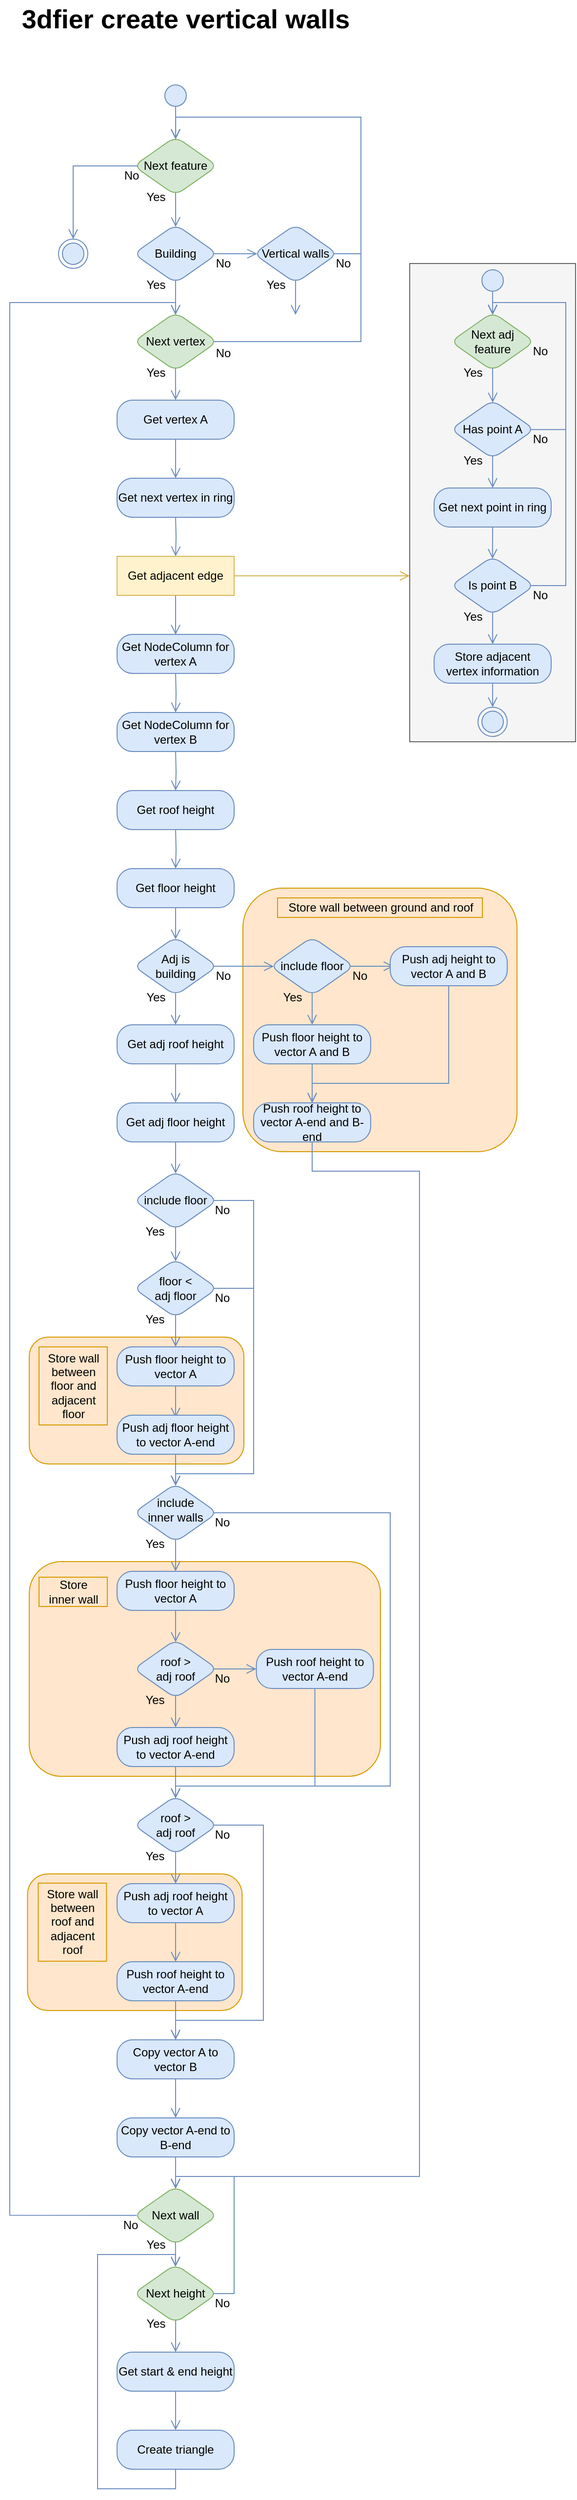 <mxfile version="12.6.5" type="device"><diagram id="hNyaCAgBg2JTcx5JqqN7" name="Page-1"><mxGraphModel dx="5510" dy="3215" grid="1" gridSize="10" guides="1" tooltips="1" connect="1" arrows="1" fold="1" page="1" pageScale="1" pageWidth="850" pageHeight="1100" math="0" shadow="0"><root><mxCell id="0"/><mxCell id="1" parent="0"/><mxCell id="Y9O3ia8XjVTKaEai5D3D-229" value="" style="rounded=1;whiteSpace=wrap;html=1;fillColor=#ffe6cc;strokeColor=#d79b00;" vertex="1" parent="1"><mxGeometry x="268.2" y="1930" width="220" height="140" as="geometry"/></mxCell><mxCell id="Y9O3ia8XjVTKaEai5D3D-230" value="Store wall&lt;br&gt;between&lt;br&gt;roof and&lt;br&gt;adjacent&lt;br&gt;roof" style="text;html=1;resizable=0;autosize=1;align=center;verticalAlign=middle;points=[];fillColor=#ffe6cc;strokeColor=#d79b00;rounded=0;" vertex="1" parent="1"><mxGeometry x="279.2" y="1939.45" width="70" height="80" as="geometry"/></mxCell><mxCell id="Y9O3ia8XjVTKaEai5D3D-213" value="" style="rounded=1;whiteSpace=wrap;html=1;fillColor=#ffe6cc;strokeColor=#d79b00;" vertex="1" parent="1"><mxGeometry x="270" y="1610" width="360" height="220" as="geometry"/></mxCell><mxCell id="Y9O3ia8XjVTKaEai5D3D-214" value="Store&lt;br&gt;inner wall" style="text;html=1;resizable=0;autosize=1;align=center;verticalAlign=middle;points=[];fillColor=#ffe6cc;strokeColor=#d79b00;rounded=0;" vertex="1" parent="1"><mxGeometry x="280" y="1626" width="70" height="30" as="geometry"/></mxCell><mxCell id="Y9O3ia8XjVTKaEai5D3D-193" value="" style="rounded=1;whiteSpace=wrap;html=1;fillColor=#ffe6cc;strokeColor=#d79b00;" vertex="1" parent="1"><mxGeometry x="270" y="1380" width="220" height="130" as="geometry"/></mxCell><mxCell id="Y9O3ia8XjVTKaEai5D3D-191" value="" style="rounded=1;whiteSpace=wrap;html=1;fillColor=#ffe6cc;strokeColor=#d79b00;" vertex="1" parent="1"><mxGeometry x="489" y="920" width="281" height="270" as="geometry"/></mxCell><mxCell id="Q0EINtFP1pnhUkg6bsuZ-8" value="3dfier create vertical walls" style="text;strokeColor=none;fillColor=none;html=1;fontSize=27;fontStyle=1;verticalAlign=middle;align=center;rounded=0;shadow=0;" parent="1" vertex="1"><mxGeometry x="255" y="10" width="350" height="40" as="geometry"/></mxCell><mxCell id="Y9O3ia8XjVTKaEai5D3D-1" value="" style="ellipse;html=1;shape=startState;fillColor=#dae8fc;strokeColor=#6c8ebf;shadow=0;" vertex="1" parent="1"><mxGeometry x="405" y="93" width="30" height="30" as="geometry"/></mxCell><mxCell id="Y9O3ia8XjVTKaEai5D3D-2" value="" style="edgeStyle=orthogonalEdgeStyle;html=1;verticalAlign=bottom;endArrow=open;endSize=8;strokeColor=#6c8ebf;fillColor=#dae8fc;shadow=0;entryX=0.5;entryY=0.044;entryDx=0;entryDy=0;exitX=0.501;exitY=0.867;exitDx=0;exitDy=0;rounded=0;exitPerimeter=0;entryPerimeter=0;" edge="1" parent="1" source="Y9O3ia8XjVTKaEai5D3D-1" target="Y9O3ia8XjVTKaEai5D3D-4"><mxGeometry relative="1" as="geometry"><mxPoint x="280" y="77" as="targetPoint"/><mxPoint x="280" y="57" as="sourcePoint"/></mxGeometry></mxCell><mxCell id="Y9O3ia8XjVTKaEai5D3D-3" value="" style="ellipse;html=1;shape=endState;fillColor=#dae8fc;strokeColor=#6c8ebf;rounded=1;shadow=0;" vertex="1" parent="1"><mxGeometry x="300" y="255" width="30" height="30" as="geometry"/></mxCell><mxCell id="Y9O3ia8XjVTKaEai5D3D-4" value="Next feature" style="rhombus;whiteSpace=wrap;html=1;fillColor=#d5e8d4;strokeColor=#82b366;rounded=1;shadow=0;strokeWidth=1;perimeterSpacing=0;" vertex="1" parent="1"><mxGeometry x="377" y="150" width="86" height="60" as="geometry"/></mxCell><mxCell id="Y9O3ia8XjVTKaEai5D3D-5" value="No" style="text;html=1;strokeColor=none;fillColor=none;align=center;verticalAlign=middle;whiteSpace=wrap;rounded=0;" vertex="1" parent="1"><mxGeometry x="355.0" y="180.0" width="40" height="20" as="geometry"/></mxCell><mxCell id="Y9O3ia8XjVTKaEai5D3D-6" value="Yes" style="text;html=1;strokeColor=none;fillColor=none;align=center;verticalAlign=middle;whiteSpace=wrap;rounded=0;" vertex="1" parent="1"><mxGeometry x="379.81" y="202.0" width="40" height="20" as="geometry"/></mxCell><mxCell id="Y9O3ia8XjVTKaEai5D3D-7" value="" style="edgeStyle=orthogonalEdgeStyle;rounded=0;orthogonalLoop=1;jettySize=auto;html=1;shadow=0;fontColor=#ffffff;exitX=0.5;exitY=0.959;exitDx=0;exitDy=0;fillColor=#dae8fc;strokeColor=#6c8ebf;endArrow=open;endFill=0;endSize=8;exitPerimeter=0;entryX=0.501;entryY=0.042;entryDx=0;entryDy=0;entryPerimeter=0;" edge="1" parent="1" source="Y9O3ia8XjVTKaEai5D3D-4" target="Y9O3ia8XjVTKaEai5D3D-9"><mxGeometry relative="1" as="geometry"><mxPoint x="280" y="163" as="targetPoint"/><mxPoint x="290" y="134.31" as="sourcePoint"/></mxGeometry></mxCell><mxCell id="Y9O3ia8XjVTKaEai5D3D-8" value="" style="edgeStyle=orthogonalEdgeStyle;rounded=0;orthogonalLoop=1;jettySize=auto;html=1;shadow=0;fontColor=#ffffff;exitX=0.051;exitY=0.5;exitDx=0;exitDy=0;fillColor=#dae8fc;strokeColor=#6c8ebf;endArrow=open;endFill=0;endSize=8;exitPerimeter=0;entryX=0.5;entryY=0;entryDx=0;entryDy=0;" edge="1" parent="1" source="Y9O3ia8XjVTKaEai5D3D-4" target="Y9O3ia8XjVTKaEai5D3D-3"><mxGeometry relative="1" as="geometry"><mxPoint x="280" y="567" as="targetPoint"/><mxPoint x="-20" y="148.54" as="sourcePoint"/><Array as="points"><mxPoint x="315" y="180"/></Array></mxGeometry></mxCell><mxCell id="Y9O3ia8XjVTKaEai5D3D-9" value="Building" style="rhombus;whiteSpace=wrap;html=1;fillColor=#dae8fc;strokeColor=#6c8ebf;rounded=1;shadow=0;strokeWidth=1;perimeterSpacing=0;" vertex="1" parent="1"><mxGeometry x="377" y="240" width="86" height="60" as="geometry"/></mxCell><mxCell id="Y9O3ia8XjVTKaEai5D3D-10" value="No" style="text;html=1;strokeColor=none;fillColor=none;align=center;verticalAlign=middle;whiteSpace=wrap;rounded=0;" vertex="1" parent="1"><mxGeometry x="449.0" y="270.0" width="40" height="20" as="geometry"/></mxCell><mxCell id="Y9O3ia8XjVTKaEai5D3D-11" value="Yes" style="text;html=1;strokeColor=none;fillColor=none;align=center;verticalAlign=middle;whiteSpace=wrap;rounded=0;" vertex="1" parent="1"><mxGeometry x="379.81" y="292.0" width="40" height="20" as="geometry"/></mxCell><mxCell id="Y9O3ia8XjVTKaEai5D3D-12" value="" style="edgeStyle=orthogonalEdgeStyle;rounded=0;orthogonalLoop=1;jettySize=auto;html=1;shadow=0;fontColor=#ffffff;exitX=0.95;exitY=0.5;exitDx=0;exitDy=0;fillColor=#dae8fc;strokeColor=#6c8ebf;endArrow=open;endFill=0;endSize=8;exitPerimeter=0;entryX=0.042;entryY=0.5;entryDx=0;entryDy=0;entryPerimeter=0;" edge="1" parent="1" source="Y9O3ia8XjVTKaEai5D3D-9" target="Y9O3ia8XjVTKaEai5D3D-18"><mxGeometry relative="1" as="geometry"><mxPoint x="510" y="270" as="targetPoint"/><mxPoint x="-20" y="238.54" as="sourcePoint"/><Array as="points"/></mxGeometry></mxCell><mxCell id="Y9O3ia8XjVTKaEai5D3D-13" value="" style="edgeStyle=orthogonalEdgeStyle;rounded=0;orthogonalLoop=1;jettySize=auto;html=1;shadow=0;fontColor=#ffffff;exitX=0.5;exitY=0.96;exitDx=0;exitDy=0;fillColor=#dae8fc;strokeColor=#6c8ebf;endArrow=open;endFill=0;endSize=8;exitPerimeter=0;entryX=0.499;entryY=0.043;entryDx=0;entryDy=0;entryPerimeter=0;" edge="1" parent="1" source="Y9O3ia8XjVTKaEai5D3D-9"><mxGeometry relative="1" as="geometry"><mxPoint x="419.914" y="332.58" as="targetPoint"/><mxPoint x="290" y="287" as="sourcePoint"/><Array as="points"><mxPoint x="420" y="310"/><mxPoint x="420" y="310"/></Array></mxGeometry></mxCell><mxCell id="Y9O3ia8XjVTKaEai5D3D-14" value="No" style="text;html=1;strokeColor=none;fillColor=none;align=center;verticalAlign=middle;whiteSpace=wrap;rounded=0;" vertex="1" parent="1"><mxGeometry x="572.0" y="270.0" width="40" height="20" as="geometry"/></mxCell><mxCell id="Y9O3ia8XjVTKaEai5D3D-15" value="Yes" style="text;html=1;strokeColor=none;fillColor=none;align=center;verticalAlign=middle;whiteSpace=wrap;rounded=0;" vertex="1" parent="1"><mxGeometry x="502.81" y="292.0" width="40" height="20" as="geometry"/></mxCell><mxCell id="Y9O3ia8XjVTKaEai5D3D-16" value="" style="edgeStyle=orthogonalEdgeStyle;rounded=0;orthogonalLoop=1;jettySize=auto;html=1;shadow=0;fontColor=#ffffff;exitX=0.95;exitY=0.5;exitDx=0;exitDy=0;fillColor=#dae8fc;strokeColor=#6c8ebf;endArrow=open;endFill=0;endSize=8;exitPerimeter=0;entryX=0.501;entryY=0.043;entryDx=0;entryDy=0;entryPerimeter=0;" edge="1" source="Y9O3ia8XjVTKaEai5D3D-18" parent="1" target="Y9O3ia8XjVTKaEai5D3D-4"><mxGeometry relative="1" as="geometry"><mxPoint x="480" y="140" as="targetPoint"/><mxPoint x="113" y="238.54" as="sourcePoint"/><Array as="points"><mxPoint x="610" y="270"/><mxPoint x="610" y="130"/><mxPoint x="420" y="130"/></Array></mxGeometry></mxCell><mxCell id="Y9O3ia8XjVTKaEai5D3D-17" value="" style="edgeStyle=orthogonalEdgeStyle;rounded=0;orthogonalLoop=1;jettySize=auto;html=1;shadow=0;fontColor=#ffffff;exitX=0.5;exitY=0.96;exitDx=0;exitDy=0;fillColor=#dae8fc;strokeColor=#6c8ebf;endArrow=open;endFill=0;endSize=8;exitPerimeter=0;entryX=0.499;entryY=0.043;entryDx=0;entryDy=0;entryPerimeter=0;" edge="1" source="Y9O3ia8XjVTKaEai5D3D-18" parent="1"><mxGeometry relative="1" as="geometry"><mxPoint x="542.914" y="332.58" as="targetPoint"/><mxPoint x="413" y="287" as="sourcePoint"/><Array as="points"><mxPoint x="543" y="310"/><mxPoint x="543" y="310"/></Array></mxGeometry></mxCell><mxCell id="Y9O3ia8XjVTKaEai5D3D-18" value="Vertical walls" style="rhombus;whiteSpace=wrap;html=1;fillColor=#dae8fc;strokeColor=#6c8ebf;rounded=1;shadow=0;strokeWidth=1;perimeterSpacing=0;" vertex="1" parent="1"><mxGeometry x="500" y="240" width="86" height="60" as="geometry"/></mxCell><mxCell id="Y9O3ia8XjVTKaEai5D3D-19" value="Get vertex A" style="rounded=1;whiteSpace=wrap;html=1;arcSize=40;fillColor=#dae8fc;strokeColor=#6c8ebf;shadow=0;" vertex="1" parent="1"><mxGeometry x="360" y="420" width="120" height="40" as="geometry"/></mxCell><mxCell id="Y9O3ia8XjVTKaEai5D3D-20" value="Next vertex" style="rhombus;whiteSpace=wrap;html=1;fillColor=#d5e8d4;strokeColor=#82b366;rounded=1;shadow=0;strokeWidth=1;perimeterSpacing=0;" vertex="1" parent="1"><mxGeometry x="377" y="330" width="86" height="60" as="geometry"/></mxCell><mxCell id="Y9O3ia8XjVTKaEai5D3D-21" value="No" style="text;html=1;strokeColor=none;fillColor=none;align=center;verticalAlign=middle;whiteSpace=wrap;rounded=0;" vertex="1" parent="1"><mxGeometry x="449.0" y="362.0" width="40" height="20" as="geometry"/></mxCell><mxCell id="Y9O3ia8XjVTKaEai5D3D-22" value="Yes" style="text;html=1;strokeColor=none;fillColor=none;align=center;verticalAlign=middle;whiteSpace=wrap;rounded=0;" vertex="1" parent="1"><mxGeometry x="379.81" y="382.0" width="40" height="20" as="geometry"/></mxCell><mxCell id="Y9O3ia8XjVTKaEai5D3D-23" value="" style="edgeStyle=orthogonalEdgeStyle;rounded=0;orthogonalLoop=1;jettySize=auto;html=1;shadow=0;fontColor=#ffffff;exitX=0.499;exitY=0.957;exitDx=0;exitDy=0;fillColor=#dae8fc;strokeColor=#6c8ebf;endArrow=open;endFill=0;endSize=8;exitPerimeter=0;entryX=0.5;entryY=0;entryDx=0;entryDy=0;" edge="1" parent="1" source="Y9O3ia8XjVTKaEai5D3D-20" target="Y9O3ia8XjVTKaEai5D3D-19"><mxGeometry relative="1" as="geometry"><mxPoint x="280" y="337" as="targetPoint"/><mxPoint x="279.41" y="307.0" as="sourcePoint"/></mxGeometry></mxCell><mxCell id="Y9O3ia8XjVTKaEai5D3D-24" value="" style="edgeStyle=orthogonalEdgeStyle;rounded=0;orthogonalLoop=1;jettySize=auto;html=1;shadow=0;fontColor=#ffffff;exitX=0.953;exitY=0.5;exitDx=0;exitDy=0;fillColor=#dae8fc;strokeColor=#6c8ebf;endArrow=open;endFill=0;endSize=8;exitPerimeter=0;entryX=0.5;entryY=0.043;entryDx=0;entryDy=0;entryPerimeter=0;" edge="1" parent="1" source="Y9O3ia8XjVTKaEai5D3D-20" target="Y9O3ia8XjVTKaEai5D3D-4"><mxGeometry relative="1" as="geometry"><mxPoint x="470" y="160" as="targetPoint"/><mxPoint x="457.9" y="359.86" as="sourcePoint"/><Array as="points"><mxPoint x="610" y="360"/><mxPoint x="610" y="130"/><mxPoint x="420" y="130"/></Array></mxGeometry></mxCell><mxCell id="Y9O3ia8XjVTKaEai5D3D-33" value="" style="edgeStyle=orthogonalEdgeStyle;rounded=0;orthogonalLoop=1;jettySize=auto;html=1;shadow=0;fontColor=#ffffff;fillColor=#dae8fc;strokeColor=#6c8ebf;endArrow=open;endFill=0;endSize=8;" edge="1" parent="1"><mxGeometry relative="1" as="geometry"><mxPoint x="420" y="580" as="targetPoint"/><mxPoint x="420" y="540" as="sourcePoint"/></mxGeometry></mxCell><mxCell id="Y9O3ia8XjVTKaEai5D3D-34" value="Get next vertex in ring" style="rounded=1;whiteSpace=wrap;html=1;arcSize=40;fillColor=#dae8fc;strokeColor=#6c8ebf;shadow=0;" vertex="1" parent="1"><mxGeometry x="360" y="500" width="120" height="40" as="geometry"/></mxCell><mxCell id="Y9O3ia8XjVTKaEai5D3D-35" value="" style="edgeStyle=orthogonalEdgeStyle;rounded=0;orthogonalLoop=1;jettySize=auto;html=1;shadow=0;fontColor=#ffffff;fillColor=#dae8fc;strokeColor=#6c8ebf;endArrow=open;endFill=0;endSize=8;entryX=0.5;entryY=0;entryDx=0;entryDy=0;exitX=0.5;exitY=1;exitDx=0;exitDy=0;" edge="1" parent="1" source="Y9O3ia8XjVTKaEai5D3D-19" target="Y9O3ia8XjVTKaEai5D3D-34"><mxGeometry relative="1" as="geometry"><mxPoint x="419.884" y="493.57" as="targetPoint"/><mxPoint x="419.97" y="460.93" as="sourcePoint"/></mxGeometry></mxCell><mxCell id="Y9O3ia8XjVTKaEai5D3D-117" value="Get adjacent edge" style="rounded=0;whiteSpace=wrap;html=1;arcSize=40;fillColor=#fff2cc;strokeColor=#d6b656;shadow=0;" vertex="1" parent="1"><mxGeometry x="360" y="580" width="120" height="40" as="geometry"/></mxCell><mxCell id="Y9O3ia8XjVTKaEai5D3D-118" value="" style="edgeStyle=orthogonalEdgeStyle;rounded=0;orthogonalLoop=1;jettySize=auto;html=1;shadow=0;fontColor=#ffffff;exitX=0.5;exitY=1;exitDx=0;exitDy=0;fillColor=#dae8fc;strokeColor=#6c8ebf;endArrow=open;endFill=0;endSize=8;" edge="1" parent="1" source="Y9O3ia8XjVTKaEai5D3D-117"><mxGeometry relative="1" as="geometry"><mxPoint x="420" y="660.388" as="targetPoint"/><mxPoint y="733.01" as="sourcePoint"/><Array as="points"/></mxGeometry></mxCell><mxCell id="Y9O3ia8XjVTKaEai5D3D-119" value="" style="edgeStyle=orthogonalEdgeStyle;rounded=0;orthogonalLoop=1;jettySize=auto;html=1;shadow=0;fontColor=#ffffff;exitX=1;exitY=0.5;exitDx=0;exitDy=0;fillColor=#fff2cc;strokeColor=#d6b656;endArrow=open;endFill=0;endSize=8;" edge="1" parent="1" source="Y9O3ia8XjVTKaEai5D3D-117"><mxGeometry relative="1" as="geometry"><mxPoint x="660" y="600" as="targetPoint"/><mxPoint x="430" y="630" as="sourcePoint"/><Array as="points"><mxPoint x="580" y="600"/><mxPoint x="580" y="600"/></Array></mxGeometry></mxCell><mxCell id="Y9O3ia8XjVTKaEai5D3D-120" value="" style="rounded=0;whiteSpace=wrap;html=1;fillColor=#f5f5f5;strokeColor=#666666;fontColor=#333333;" vertex="1" parent="1"><mxGeometry x="660" y="280" width="170" height="490" as="geometry"/></mxCell><mxCell id="Y9O3ia8XjVTKaEai5D3D-121" value="" style="ellipse;html=1;shape=startState;fillColor=#dae8fc;strokeColor=#6c8ebf;shadow=0;" vertex="1" parent="1"><mxGeometry x="730" y="282.36" width="30" height="30" as="geometry"/></mxCell><mxCell id="Y9O3ia8XjVTKaEai5D3D-122" value="" style="edgeStyle=orthogonalEdgeStyle;html=1;verticalAlign=bottom;endArrow=open;endSize=8;strokeColor=#6c8ebf;fillColor=#dae8fc;shadow=0;exitX=0.499;exitY=0.881;exitDx=0;exitDy=0;rounded=0;exitPerimeter=0;entryX=0.5;entryY=0.041;entryDx=0;entryDy=0;entryPerimeter=0;" edge="1" parent="1" source="Y9O3ia8XjVTKaEai5D3D-121" target="Y9O3ia8XjVTKaEai5D3D-125"><mxGeometry relative="1" as="geometry"><mxPoint x="745" y="330" as="targetPoint"/><mxPoint x="745" y="329.36" as="sourcePoint"/></mxGeometry></mxCell><mxCell id="Y9O3ia8XjVTKaEai5D3D-123" value="" style="edgeStyle=orthogonalEdgeStyle;rounded=0;orthogonalLoop=1;jettySize=auto;html=1;shadow=0;fontColor=#ffffff;fillColor=#dae8fc;strokeColor=#6c8ebf;endArrow=open;endFill=0;endSize=8;" edge="1" parent="1"><mxGeometry relative="1" as="geometry"><mxPoint x="745" y="734.57" as="targetPoint"/><mxPoint x="745" y="710" as="sourcePoint"/></mxGeometry></mxCell><mxCell id="Y9O3ia8XjVTKaEai5D3D-124" value="" style="ellipse;html=1;shape=endState;fillColor=#dae8fc;strokeColor=#6c8ebf;rounded=1;shadow=0;" vertex="1" parent="1"><mxGeometry x="730" y="734.57" width="30" height="30" as="geometry"/></mxCell><mxCell id="Y9O3ia8XjVTKaEai5D3D-125" value="Next adj feature" style="rhombus;whiteSpace=wrap;html=1;fillColor=#d5e8d4;strokeColor=#82b366;rounded=1;shadow=0;strokeWidth=1;perimeterSpacing=0;" vertex="1" parent="1"><mxGeometry x="702" y="330" width="86" height="60" as="geometry"/></mxCell><mxCell id="Y9O3ia8XjVTKaEai5D3D-126" value="Yes" style="text;html=1;strokeColor=none;fillColor=none;align=center;verticalAlign=middle;whiteSpace=wrap;rounded=0;" vertex="1" parent="1"><mxGeometry x="704.81" y="382.0" width="40" height="20" as="geometry"/></mxCell><mxCell id="Y9O3ia8XjVTKaEai5D3D-127" value="" style="edgeStyle=orthogonalEdgeStyle;rounded=0;orthogonalLoop=1;jettySize=auto;html=1;shadow=0;fontColor=#ffffff;exitX=0.5;exitY=0.959;exitDx=0;exitDy=0;fillColor=#dae8fc;strokeColor=#6c8ebf;endArrow=open;endFill=0;endSize=8;exitPerimeter=0;entryX=0.501;entryY=0.042;entryDx=0;entryDy=0;entryPerimeter=0;" edge="1" parent="1" target="Y9O3ia8XjVTKaEai5D3D-128"><mxGeometry relative="1" as="geometry"><mxPoint x="745" y="425.94" as="targetPoint"/><mxPoint x="745" y="387.48" as="sourcePoint"/></mxGeometry></mxCell><mxCell id="Y9O3ia8XjVTKaEai5D3D-128" value="Has point A" style="rhombus;whiteSpace=wrap;html=1;fillColor=#dae8fc;strokeColor=#6c8ebf;rounded=1;shadow=0;strokeWidth=1;perimeterSpacing=0;" vertex="1" parent="1"><mxGeometry x="702" y="419.94" width="86" height="60" as="geometry"/></mxCell><mxCell id="Y9O3ia8XjVTKaEai5D3D-129" value="No" style="text;html=1;strokeColor=none;fillColor=none;align=center;verticalAlign=middle;whiteSpace=wrap;rounded=0;" vertex="1" parent="1"><mxGeometry x="774.0" y="449.94" width="40" height="20" as="geometry"/></mxCell><mxCell id="Y9O3ia8XjVTKaEai5D3D-130" value="Yes" style="text;html=1;strokeColor=none;fillColor=none;align=center;verticalAlign=middle;whiteSpace=wrap;rounded=0;" vertex="1" parent="1"><mxGeometry x="704.81" y="471.94" width="40" height="20" as="geometry"/></mxCell><mxCell id="Y9O3ia8XjVTKaEai5D3D-131" value="" style="edgeStyle=orthogonalEdgeStyle;rounded=0;orthogonalLoop=1;jettySize=auto;html=1;shadow=0;fontColor=#ffffff;exitX=0.5;exitY=0.96;exitDx=0;exitDy=0;fillColor=#dae8fc;strokeColor=#6c8ebf;endArrow=open;endFill=0;endSize=8;exitPerimeter=0;entryX=0.5;entryY=0;entryDx=0;entryDy=0;" edge="1" parent="1" source="Y9O3ia8XjVTKaEai5D3D-128" target="Y9O3ia8XjVTKaEai5D3D-140"><mxGeometry relative="1" as="geometry"><mxPoint x="744.914" y="512.52" as="targetPoint"/><mxPoint x="755" y="549.94" as="sourcePoint"/><Array as="points"/></mxGeometry></mxCell><mxCell id="Y9O3ia8XjVTKaEai5D3D-132" value="Is point B" style="rhombus;whiteSpace=wrap;html=1;fillColor=#dae8fc;strokeColor=#6c8ebf;rounded=1;shadow=0;strokeWidth=1;perimeterSpacing=0;" vertex="1" parent="1"><mxGeometry x="702" y="580" width="86" height="60" as="geometry"/></mxCell><mxCell id="Y9O3ia8XjVTKaEai5D3D-133" value="No" style="text;html=1;strokeColor=none;fillColor=none;align=center;verticalAlign=middle;whiteSpace=wrap;rounded=0;" vertex="1" parent="1"><mxGeometry x="774.0" y="610.0" width="40" height="20" as="geometry"/></mxCell><mxCell id="Y9O3ia8XjVTKaEai5D3D-134" value="Yes" style="text;html=1;strokeColor=none;fillColor=none;align=center;verticalAlign=middle;whiteSpace=wrap;rounded=0;" vertex="1" parent="1"><mxGeometry x="704.81" y="632.0" width="40" height="20" as="geometry"/></mxCell><mxCell id="Y9O3ia8XjVTKaEai5D3D-135" value="" style="edgeStyle=orthogonalEdgeStyle;rounded=0;orthogonalLoop=1;jettySize=auto;html=1;shadow=0;fontColor=#ffffff;exitX=0.5;exitY=0.96;exitDx=0;exitDy=0;fillColor=#dae8fc;strokeColor=#6c8ebf;endArrow=open;endFill=0;endSize=8;exitPerimeter=0;entryX=0.5;entryY=0;entryDx=0;entryDy=0;" edge="1" parent="1" source="Y9O3ia8XjVTKaEai5D3D-132" target="Y9O3ia8XjVTKaEai5D3D-136"><mxGeometry relative="1" as="geometry"><mxPoint x="744.914" y="672.58" as="targetPoint"/><mxPoint x="755" y="710" as="sourcePoint"/><Array as="points"/></mxGeometry></mxCell><mxCell id="Y9O3ia8XjVTKaEai5D3D-136" value="Store adjacent&lt;br&gt;vertex information" style="rounded=1;whiteSpace=wrap;html=1;arcSize=40;fillColor=#dae8fc;strokeColor=#6c8ebf;shadow=0;" vertex="1" parent="1"><mxGeometry x="685" y="670" width="120" height="40" as="geometry"/></mxCell><mxCell id="Y9O3ia8XjVTKaEai5D3D-137" value="No" style="text;html=1;strokeColor=none;fillColor=none;align=center;verticalAlign=middle;whiteSpace=wrap;rounded=0;" vertex="1" parent="1"><mxGeometry x="774.0" y="360.0" width="40" height="20" as="geometry"/></mxCell><mxCell id="Y9O3ia8XjVTKaEai5D3D-138" value="" style="edgeStyle=orthogonalEdgeStyle;rounded=0;orthogonalLoop=1;jettySize=auto;html=1;shadow=0;fontColor=#ffffff;exitX=0.955;exitY=0.503;exitDx=0;exitDy=0;fillColor=#dae8fc;strokeColor=#6c8ebf;endArrow=open;endFill=0;endSize=8;exitPerimeter=0;entryX=0.5;entryY=0.041;entryDx=0;entryDy=0;entryPerimeter=0;" edge="1" parent="1" source="Y9O3ia8XjVTKaEai5D3D-128" target="Y9O3ia8XjVTKaEai5D3D-125"><mxGeometry relative="1" as="geometry"><mxPoint x="745" y="330" as="targetPoint"/><mxPoint x="755" y="487.54" as="sourcePoint"/><Array as="points"><mxPoint x="820" y="450"/><mxPoint x="820" y="320"/><mxPoint x="745" y="320"/></Array></mxGeometry></mxCell><mxCell id="Y9O3ia8XjVTKaEai5D3D-139" value="" style="edgeStyle=orthogonalEdgeStyle;rounded=0;orthogonalLoop=1;jettySize=auto;html=1;shadow=0;fontColor=#ffffff;fillColor=#dae8fc;strokeColor=#6c8ebf;endArrow=open;endFill=0;endSize=8;entryX=0.499;entryY=0.044;entryDx=0;entryDy=0;entryPerimeter=0;" edge="1" parent="1" target="Y9O3ia8XjVTKaEai5D3D-132"><mxGeometry relative="1" as="geometry"><mxPoint x="745" y="575" as="targetPoint"/><mxPoint x="745" y="550" as="sourcePoint"/></mxGeometry></mxCell><mxCell id="Y9O3ia8XjVTKaEai5D3D-140" value="Get next point in ring" style="rounded=1;whiteSpace=wrap;html=1;arcSize=40;fillColor=#dae8fc;strokeColor=#6c8ebf;shadow=0;" vertex="1" parent="1"><mxGeometry x="685" y="510" width="120" height="40" as="geometry"/></mxCell><mxCell id="Y9O3ia8XjVTKaEai5D3D-141" value="" style="edgeStyle=orthogonalEdgeStyle;rounded=0;orthogonalLoop=1;jettySize=auto;html=1;shadow=0;fontColor=#ffffff;exitX=0.958;exitY=0.5;exitDx=0;exitDy=0;fillColor=#dae8fc;strokeColor=#6c8ebf;endArrow=open;endFill=0;endSize=8;exitPerimeter=0;entryX=0.5;entryY=0.042;entryDx=0;entryDy=0;entryPerimeter=0;" edge="1" parent="1" source="Y9O3ia8XjVTKaEai5D3D-132" target="Y9O3ia8XjVTKaEai5D3D-125"><mxGeometry relative="1" as="geometry"><mxPoint x="755" y="342.46" as="targetPoint"/><mxPoint x="794.13" y="460.12" as="sourcePoint"/><Array as="points"><mxPoint x="820" y="610"/><mxPoint x="820" y="320"/><mxPoint x="745" y="320"/></Array></mxGeometry></mxCell><mxCell id="Y9O3ia8XjVTKaEai5D3D-142" value="" style="edgeStyle=orthogonalEdgeStyle;rounded=0;orthogonalLoop=1;jettySize=auto;html=1;shadow=0;fontColor=#ffffff;fillColor=#dae8fc;strokeColor=#6c8ebf;endArrow=open;endFill=0;endSize=8;" edge="1" parent="1"><mxGeometry relative="1" as="geometry"><mxPoint x="420" y="740" as="targetPoint"/><mxPoint x="420" y="700" as="sourcePoint"/></mxGeometry></mxCell><mxCell id="Y9O3ia8XjVTKaEai5D3D-143" value="Get NodeColumn for vertex A" style="rounded=1;whiteSpace=wrap;html=1;arcSize=40;fillColor=#dae8fc;strokeColor=#6c8ebf;shadow=0;" vertex="1" parent="1"><mxGeometry x="360" y="660" width="120" height="40" as="geometry"/></mxCell><mxCell id="Y9O3ia8XjVTKaEai5D3D-144" value="" style="edgeStyle=orthogonalEdgeStyle;rounded=0;orthogonalLoop=1;jettySize=auto;html=1;shadow=0;fontColor=#ffffff;fillColor=#dae8fc;strokeColor=#6c8ebf;endArrow=open;endFill=0;endSize=8;entryX=0.5;entryY=0;entryDx=0;entryDy=0;" edge="1" parent="1" target="Y9O3ia8XjVTKaEai5D3D-152"><mxGeometry relative="1" as="geometry"><mxPoint x="420" y="812.46" as="targetPoint"/><mxPoint x="420" y="780" as="sourcePoint"/></mxGeometry></mxCell><mxCell id="Y9O3ia8XjVTKaEai5D3D-145" value="Get NodeColumn for vertex B" style="rounded=1;whiteSpace=wrap;html=1;arcSize=40;fillColor=#dae8fc;strokeColor=#6c8ebf;shadow=0;" vertex="1" parent="1"><mxGeometry x="360" y="740" width="120" height="40" as="geometry"/></mxCell><mxCell id="Y9O3ia8XjVTKaEai5D3D-151" value="" style="edgeStyle=orthogonalEdgeStyle;rounded=0;orthogonalLoop=1;jettySize=auto;html=1;shadow=0;fontColor=#ffffff;fillColor=#dae8fc;strokeColor=#6c8ebf;endArrow=open;endFill=0;endSize=8;entryX=0.5;entryY=0;entryDx=0;entryDy=0;" edge="1" parent="1" target="Y9O3ia8XjVTKaEai5D3D-154"><mxGeometry relative="1" as="geometry"><mxPoint x="420" y="892.46" as="targetPoint"/><mxPoint x="420" y="860" as="sourcePoint"/></mxGeometry></mxCell><mxCell id="Y9O3ia8XjVTKaEai5D3D-152" value="Get roof height" style="rounded=1;whiteSpace=wrap;html=1;arcSize=40;fillColor=#dae8fc;strokeColor=#6c8ebf;shadow=0;" vertex="1" parent="1"><mxGeometry x="360" y="820" width="120" height="40" as="geometry"/></mxCell><mxCell id="Y9O3ia8XjVTKaEai5D3D-153" value="" style="edgeStyle=orthogonalEdgeStyle;rounded=0;orthogonalLoop=1;jettySize=auto;html=1;shadow=0;fontColor=#ffffff;fillColor=#dae8fc;strokeColor=#6c8ebf;endArrow=open;endFill=0;endSize=8;entryX=0.5;entryY=0.041;entryDx=0;entryDy=0;entryPerimeter=0;" edge="1" parent="1"><mxGeometry relative="1" as="geometry"><mxPoint x="420" y="972.46" as="targetPoint"/><mxPoint x="420" y="940" as="sourcePoint"/></mxGeometry></mxCell><mxCell id="Y9O3ia8XjVTKaEai5D3D-154" value="Get floor height" style="rounded=1;whiteSpace=wrap;html=1;arcSize=40;fillColor=#dae8fc;strokeColor=#6c8ebf;shadow=0;" vertex="1" parent="1"><mxGeometry x="360" y="900" width="120" height="40" as="geometry"/></mxCell><mxCell id="Y9O3ia8XjVTKaEai5D3D-156" value="Adj is&lt;br&gt;building" style="rhombus;whiteSpace=wrap;html=1;fillColor=#dae8fc;strokeColor=#6c8ebf;rounded=1;shadow=0;strokeWidth=1;perimeterSpacing=0;" vertex="1" parent="1"><mxGeometry x="377" y="970" width="86" height="60" as="geometry"/></mxCell><mxCell id="Y9O3ia8XjVTKaEai5D3D-157" value="No" style="text;html=1;strokeColor=none;fillColor=none;align=center;verticalAlign=middle;whiteSpace=wrap;rounded=0;" vertex="1" parent="1"><mxGeometry x="449.0" y="1000.0" width="40" height="20" as="geometry"/></mxCell><mxCell id="Y9O3ia8XjVTKaEai5D3D-158" value="Yes" style="text;html=1;strokeColor=none;fillColor=none;align=center;verticalAlign=middle;whiteSpace=wrap;rounded=0;" vertex="1" parent="1"><mxGeometry x="379.81" y="1022.0" width="40" height="20" as="geometry"/></mxCell><mxCell id="Y9O3ia8XjVTKaEai5D3D-159" value="" style="edgeStyle=orthogonalEdgeStyle;rounded=0;orthogonalLoop=1;jettySize=auto;html=1;shadow=0;fontColor=#ffffff;exitX=0.95;exitY=0.5;exitDx=0;exitDy=0;fillColor=#dae8fc;strokeColor=#6c8ebf;endArrow=open;endFill=0;endSize=8;exitPerimeter=0;entryX=0.043;entryY=0.501;entryDx=0;entryDy=0;entryPerimeter=0;" edge="1" parent="1" source="Y9O3ia8XjVTKaEai5D3D-156" target="Y9O3ia8XjVTKaEai5D3D-161"><mxGeometry relative="1" as="geometry"><mxPoint x="503.612" y="1000" as="targetPoint"/><mxPoint x="-20" y="968.54" as="sourcePoint"/><Array as="points"/></mxGeometry></mxCell><mxCell id="Y9O3ia8XjVTKaEai5D3D-160" value="" style="edgeStyle=orthogonalEdgeStyle;rounded=0;orthogonalLoop=1;jettySize=auto;html=1;shadow=0;fontColor=#ffffff;exitX=0.5;exitY=0.96;exitDx=0;exitDy=0;fillColor=#dae8fc;strokeColor=#6c8ebf;endArrow=open;endFill=0;endSize=8;exitPerimeter=0;entryX=0.5;entryY=0;entryDx=0;entryDy=0;" edge="1" parent="1" source="Y9O3ia8XjVTKaEai5D3D-156" target="Y9O3ia8XjVTKaEai5D3D-173"><mxGeometry relative="1" as="geometry"><mxPoint x="419.914" y="1062.58" as="targetPoint"/><mxPoint x="290" y="1017" as="sourcePoint"/><Array as="points"/></mxGeometry></mxCell><mxCell id="Y9O3ia8XjVTKaEai5D3D-161" value="include floor" style="rhombus;whiteSpace=wrap;html=1;fillColor=#dae8fc;strokeColor=#6c8ebf;rounded=1;shadow=0;strokeWidth=1;perimeterSpacing=0;" vertex="1" parent="1"><mxGeometry x="517" y="970" width="86" height="60" as="geometry"/></mxCell><mxCell id="Y9O3ia8XjVTKaEai5D3D-162" value="No" style="text;html=1;strokeColor=none;fillColor=none;align=center;verticalAlign=middle;whiteSpace=wrap;rounded=0;" vertex="1" parent="1"><mxGeometry x="588.81" y="1000.0" width="40" height="20" as="geometry"/></mxCell><mxCell id="Y9O3ia8XjVTKaEai5D3D-163" value="Yes" style="text;html=1;strokeColor=none;fillColor=none;align=center;verticalAlign=middle;whiteSpace=wrap;rounded=0;" vertex="1" parent="1"><mxGeometry x="519.62" y="1022.0" width="40" height="20" as="geometry"/></mxCell><mxCell id="Y9O3ia8XjVTKaEai5D3D-164" value="" style="edgeStyle=orthogonalEdgeStyle;rounded=0;orthogonalLoop=1;jettySize=auto;html=1;shadow=0;fontColor=#ffffff;exitX=0.95;exitY=0.5;exitDx=0;exitDy=0;fillColor=#dae8fc;strokeColor=#6c8ebf;endArrow=open;endFill=0;endSize=8;exitPerimeter=0;entryX=0.042;entryY=0.5;entryDx=0;entryDy=0;entryPerimeter=0;" edge="1" source="Y9O3ia8XjVTKaEai5D3D-161" parent="1"><mxGeometry relative="1" as="geometry"><mxPoint x="643.422" y="1000" as="targetPoint"/><mxPoint x="119.81" y="968.54" as="sourcePoint"/><Array as="points"/></mxGeometry></mxCell><mxCell id="Y9O3ia8XjVTKaEai5D3D-165" value="" style="edgeStyle=orthogonalEdgeStyle;rounded=0;orthogonalLoop=1;jettySize=auto;html=1;shadow=0;fontColor=#ffffff;exitX=0.5;exitY=0.96;exitDx=0;exitDy=0;fillColor=#dae8fc;strokeColor=#6c8ebf;endArrow=open;endFill=0;endSize=8;exitPerimeter=0;entryX=0.5;entryY=0;entryDx=0;entryDy=0;" edge="1" source="Y9O3ia8XjVTKaEai5D3D-161" parent="1" target="Y9O3ia8XjVTKaEai5D3D-166"><mxGeometry relative="1" as="geometry"><mxPoint x="559.724" y="1062.58" as="targetPoint"/><mxPoint x="429.81" y="1017" as="sourcePoint"/><Array as="points"><mxPoint x="560" y="1040"/><mxPoint x="560" y="1040"/></Array></mxGeometry></mxCell><mxCell id="Y9O3ia8XjVTKaEai5D3D-166" value="Push floor height to vector A and B" style="rounded=1;whiteSpace=wrap;html=1;arcSize=40;fillColor=#dae8fc;strokeColor=#6c8ebf;shadow=0;" vertex="1" parent="1"><mxGeometry x="500" y="1060" width="120" height="40" as="geometry"/></mxCell><mxCell id="Y9O3ia8XjVTKaEai5D3D-168" value="" style="edgeStyle=orthogonalEdgeStyle;rounded=0;orthogonalLoop=1;jettySize=auto;html=1;shadow=0;fontColor=#ffffff;fillColor=#dae8fc;strokeColor=#6c8ebf;endArrow=open;endFill=0;endSize=8;entryX=0.5;entryY=0;entryDx=0;entryDy=0;exitX=0.5;exitY=1;exitDx=0;exitDy=0;" edge="1" parent="1" source="Y9O3ia8XjVTKaEai5D3D-166"><mxGeometry relative="1" as="geometry"><mxPoint x="560" y="1140" as="targetPoint"/><mxPoint x="559.62" y="1099.33" as="sourcePoint"/></mxGeometry></mxCell><mxCell id="Y9O3ia8XjVTKaEai5D3D-169" value="Push adj height to vector A and B" style="rounded=1;whiteSpace=wrap;html=1;arcSize=40;fillColor=#dae8fc;strokeColor=#6c8ebf;shadow=0;" vertex="1" parent="1"><mxGeometry x="640" y="980" width="120" height="40" as="geometry"/></mxCell><mxCell id="Y9O3ia8XjVTKaEai5D3D-170" value="" style="edgeStyle=orthogonalEdgeStyle;rounded=0;orthogonalLoop=1;jettySize=auto;html=1;shadow=0;fontColor=#ffffff;fillColor=#dae8fc;strokeColor=#6c8ebf;endArrow=open;endFill=0;endSize=8;entryX=0.5;entryY=0;entryDx=0;entryDy=0;exitX=0.5;exitY=1;exitDx=0;exitDy=0;" edge="1" source="Y9O3ia8XjVTKaEai5D3D-169" parent="1" target="Y9O3ia8XjVTKaEai5D3D-171"><mxGeometry relative="1" as="geometry"><mxPoint x="704.81" y="1060" as="targetPoint"/><mxPoint x="704.43" y="1019.33" as="sourcePoint"/><Array as="points"><mxPoint x="700" y="1120"/><mxPoint x="560" y="1120"/></Array></mxGeometry></mxCell><mxCell id="Y9O3ia8XjVTKaEai5D3D-171" value="Push roof height to vector A-end and B-end" style="rounded=1;whiteSpace=wrap;html=1;arcSize=40;fillColor=#dae8fc;strokeColor=#6c8ebf;shadow=0;" vertex="1" parent="1"><mxGeometry x="500" y="1140" width="120" height="40" as="geometry"/></mxCell><mxCell id="Y9O3ia8XjVTKaEai5D3D-172" value="" style="edgeStyle=orthogonalEdgeStyle;rounded=0;orthogonalLoop=1;jettySize=auto;html=1;shadow=0;fontColor=#ffffff;fillColor=#dae8fc;strokeColor=#6c8ebf;endArrow=open;endFill=0;endSize=8;exitX=0.5;exitY=1;exitDx=0;exitDy=0;entryX=0.5;entryY=0.041;entryDx=0;entryDy=0;entryPerimeter=0;" edge="1" source="Y9O3ia8XjVTKaEai5D3D-171" parent="1" target="Y9O3ia8XjVTKaEai5D3D-232"><mxGeometry relative="1" as="geometry"><mxPoint x="420" y="2260" as="targetPoint"/><mxPoint x="559.62" y="1179.33" as="sourcePoint"/><Array as="points"><mxPoint x="560" y="1210"/><mxPoint x="670" y="1210"/><mxPoint x="670" y="2240"/><mxPoint x="420" y="2240"/></Array></mxGeometry></mxCell><mxCell id="Y9O3ia8XjVTKaEai5D3D-173" value="Get adj roof height" style="rounded=1;whiteSpace=wrap;html=1;arcSize=40;fillColor=#dae8fc;strokeColor=#6c8ebf;shadow=0;" vertex="1" parent="1"><mxGeometry x="360" y="1060" width="120" height="40" as="geometry"/></mxCell><mxCell id="Y9O3ia8XjVTKaEai5D3D-174" value="" style="edgeStyle=orthogonalEdgeStyle;rounded=0;orthogonalLoop=1;jettySize=auto;html=1;shadow=0;fontColor=#ffffff;fillColor=#dae8fc;strokeColor=#6c8ebf;endArrow=open;endFill=0;endSize=8;entryX=0.5;entryY=0;entryDx=0;entryDy=0;exitX=0.5;exitY=1;exitDx=0;exitDy=0;" edge="1" parent="1" source="Y9O3ia8XjVTKaEai5D3D-173"><mxGeometry relative="1" as="geometry"><mxPoint x="420" y="1140" as="targetPoint"/><mxPoint x="419.62" y="1099.33" as="sourcePoint"/></mxGeometry></mxCell><mxCell id="Y9O3ia8XjVTKaEai5D3D-175" value="Get adj floor height" style="rounded=1;whiteSpace=wrap;html=1;arcSize=40;fillColor=#dae8fc;strokeColor=#6c8ebf;shadow=0;" vertex="1" parent="1"><mxGeometry x="360" y="1140" width="120" height="40" as="geometry"/></mxCell><mxCell id="Y9O3ia8XjVTKaEai5D3D-176" value="" style="edgeStyle=orthogonalEdgeStyle;rounded=0;orthogonalLoop=1;jettySize=auto;html=1;shadow=0;fontColor=#ffffff;fillColor=#dae8fc;strokeColor=#6c8ebf;endArrow=open;endFill=0;endSize=8;exitX=0.5;exitY=1;exitDx=0;exitDy=0;entryX=0.5;entryY=0.042;entryDx=0;entryDy=0;entryPerimeter=0;" edge="1" source="Y9O3ia8XjVTKaEai5D3D-175" parent="1" target="Y9O3ia8XjVTKaEai5D3D-177"><mxGeometry relative="1" as="geometry"><mxPoint x="430" y="1200" as="targetPoint"/><mxPoint x="418.62" y="1179.33" as="sourcePoint"/></mxGeometry></mxCell><mxCell id="Y9O3ia8XjVTKaEai5D3D-177" value="include floor" style="rhombus;whiteSpace=wrap;html=1;fillColor=#dae8fc;strokeColor=#6c8ebf;rounded=1;shadow=0;strokeWidth=1;perimeterSpacing=0;" vertex="1" parent="1"><mxGeometry x="377" y="1210" width="86" height="60" as="geometry"/></mxCell><mxCell id="Y9O3ia8XjVTKaEai5D3D-178" value="No" style="text;html=1;strokeColor=none;fillColor=none;align=center;verticalAlign=middle;whiteSpace=wrap;rounded=0;" vertex="1" parent="1"><mxGeometry x="448.2" y="1240" width="40" height="20" as="geometry"/></mxCell><mxCell id="Y9O3ia8XjVTKaEai5D3D-179" value="Yes" style="text;html=1;strokeColor=none;fillColor=none;align=center;verticalAlign=middle;whiteSpace=wrap;rounded=0;" vertex="1" parent="1"><mxGeometry x="379.01" y="1262" width="40" height="20" as="geometry"/></mxCell><mxCell id="Y9O3ia8XjVTKaEai5D3D-180" value="" style="edgeStyle=orthogonalEdgeStyle;rounded=0;orthogonalLoop=1;jettySize=auto;html=1;shadow=0;fontColor=#ffffff;exitX=0.95;exitY=0.5;exitDx=0;exitDy=0;fillColor=#dae8fc;strokeColor=#6c8ebf;endArrow=open;endFill=0;endSize=8;exitPerimeter=0;entryX=0.501;entryY=0.036;entryDx=0;entryDy=0;entryPerimeter=0;" edge="1" source="Y9O3ia8XjVTKaEai5D3D-177" parent="1" target="Y9O3ia8XjVTKaEai5D3D-196"><mxGeometry relative="1" as="geometry"><mxPoint x="470" y="1520" as="targetPoint"/><mxPoint x="-20.8" y="1208.54" as="sourcePoint"/><Array as="points"><mxPoint x="500" y="1240"/><mxPoint x="500" y="1520"/><mxPoint x="420" y="1520"/></Array></mxGeometry></mxCell><mxCell id="Y9O3ia8XjVTKaEai5D3D-181" value="" style="edgeStyle=orthogonalEdgeStyle;rounded=0;orthogonalLoop=1;jettySize=auto;html=1;shadow=0;fontColor=#ffffff;exitX=0.5;exitY=0.96;exitDx=0;exitDy=0;fillColor=#dae8fc;strokeColor=#6c8ebf;endArrow=open;endFill=0;endSize=8;exitPerimeter=0;entryX=0.5;entryY=0.042;entryDx=0;entryDy=0;entryPerimeter=0;" edge="1" source="Y9O3ia8XjVTKaEai5D3D-177" parent="1" target="Y9O3ia8XjVTKaEai5D3D-182"><mxGeometry relative="1" as="geometry"><mxPoint x="420" y="1300" as="targetPoint"/><mxPoint x="289.2" y="1257" as="sourcePoint"/></mxGeometry></mxCell><mxCell id="Y9O3ia8XjVTKaEai5D3D-182" value="floor &amp;lt; &lt;br&gt;adj floor" style="rhombus;whiteSpace=wrap;html=1;fillColor=#dae8fc;strokeColor=#6c8ebf;rounded=1;shadow=0;strokeWidth=1;perimeterSpacing=0;" vertex="1" parent="1"><mxGeometry x="377" y="1300" width="86" height="60" as="geometry"/></mxCell><mxCell id="Y9O3ia8XjVTKaEai5D3D-183" value="No" style="text;html=1;strokeColor=none;fillColor=none;align=center;verticalAlign=middle;whiteSpace=wrap;rounded=0;" vertex="1" parent="1"><mxGeometry x="448.2" y="1330" width="40" height="20" as="geometry"/></mxCell><mxCell id="Y9O3ia8XjVTKaEai5D3D-184" value="Yes" style="text;html=1;strokeColor=none;fillColor=none;align=center;verticalAlign=middle;whiteSpace=wrap;rounded=0;" vertex="1" parent="1"><mxGeometry x="379.01" y="1352" width="40" height="20" as="geometry"/></mxCell><mxCell id="Y9O3ia8XjVTKaEai5D3D-185" value="" style="edgeStyle=orthogonalEdgeStyle;rounded=0;orthogonalLoop=1;jettySize=auto;html=1;shadow=0;fontColor=#ffffff;exitX=0.95;exitY=0.5;exitDx=0;exitDy=0;fillColor=#dae8fc;strokeColor=#6c8ebf;endArrow=open;endFill=0;endSize=8;exitPerimeter=0;entryX=0.5;entryY=0.036;entryDx=0;entryDy=0;entryPerimeter=0;" edge="1" parent="1" source="Y9O3ia8XjVTKaEai5D3D-182" target="Y9O3ia8XjVTKaEai5D3D-196"><mxGeometry relative="1" as="geometry"><mxPoint x="490" y="1520" as="targetPoint"/><mxPoint x="-20.8" y="1298.54" as="sourcePoint"/><Array as="points"><mxPoint x="500" y="1330"/><mxPoint x="500" y="1520"/><mxPoint x="420" y="1520"/></Array></mxGeometry></mxCell><mxCell id="Y9O3ia8XjVTKaEai5D3D-186" value="" style="edgeStyle=orthogonalEdgeStyle;rounded=0;orthogonalLoop=1;jettySize=auto;html=1;shadow=0;fontColor=#ffffff;exitX=0.5;exitY=0.96;exitDx=0;exitDy=0;fillColor=#dae8fc;strokeColor=#6c8ebf;endArrow=open;endFill=0;endSize=8;exitPerimeter=0;entryX=0.5;entryY=0;entryDx=0;entryDy=0;" edge="1" parent="1" source="Y9O3ia8XjVTKaEai5D3D-182" target="Y9O3ia8XjVTKaEai5D3D-187"><mxGeometry relative="1" as="geometry"><mxPoint x="420" y="1390" as="targetPoint"/><mxPoint x="289.2" y="1347" as="sourcePoint"/></mxGeometry></mxCell><mxCell id="Y9O3ia8XjVTKaEai5D3D-187" value="Push floor height to vector A" style="rounded=1;whiteSpace=wrap;html=1;arcSize=40;fillColor=#dae8fc;strokeColor=#6c8ebf;shadow=0;" vertex="1" parent="1"><mxGeometry x="360" y="1390" width="120" height="40" as="geometry"/></mxCell><mxCell id="Y9O3ia8XjVTKaEai5D3D-188" value="" style="edgeStyle=orthogonalEdgeStyle;rounded=0;orthogonalLoop=1;jettySize=auto;html=1;shadow=0;fontColor=#ffffff;fillColor=#dae8fc;strokeColor=#6c8ebf;endArrow=open;endFill=0;endSize=8;exitX=0.5;exitY=1;exitDx=0;exitDy=0;entryX=0.5;entryY=0.042;entryDx=0;entryDy=0;entryPerimeter=0;" edge="1" source="Y9O3ia8XjVTKaEai5D3D-187" parent="1"><mxGeometry relative="1" as="geometry"><mxPoint x="420" y="1462.52" as="targetPoint"/><mxPoint x="418.62" y="1429.33" as="sourcePoint"/></mxGeometry></mxCell><mxCell id="Y9O3ia8XjVTKaEai5D3D-189" value="Push adj floor height to vector A-end" style="rounded=1;whiteSpace=wrap;html=1;arcSize=40;fillColor=#dae8fc;strokeColor=#6c8ebf;shadow=0;" vertex="1" parent="1"><mxGeometry x="360" y="1460" width="120" height="40" as="geometry"/></mxCell><mxCell id="Y9O3ia8XjVTKaEai5D3D-190" value="" style="edgeStyle=orthogonalEdgeStyle;rounded=0;orthogonalLoop=1;jettySize=auto;html=1;shadow=0;fontColor=#ffffff;fillColor=#dae8fc;strokeColor=#6c8ebf;endArrow=open;endFill=0;endSize=8;exitX=0.5;exitY=1;exitDx=0;exitDy=0;entryX=0.5;entryY=0.038;entryDx=0;entryDy=0;entryPerimeter=0;" edge="1" source="Y9O3ia8XjVTKaEai5D3D-189" parent="1" target="Y9O3ia8XjVTKaEai5D3D-196"><mxGeometry relative="1" as="geometry"><mxPoint x="420" y="1540" as="targetPoint"/><mxPoint x="419.62" y="1499.33" as="sourcePoint"/></mxGeometry></mxCell><mxCell id="Y9O3ia8XjVTKaEai5D3D-192" value="Store wall between ground and roof" style="text;html=1;resizable=0;autosize=1;align=center;verticalAlign=middle;points=[];fillColor=#ffe6cc;strokeColor=#d79b00;rounded=0;" vertex="1" parent="1"><mxGeometry x="524.5" y="930" width="210" height="20" as="geometry"/></mxCell><mxCell id="Y9O3ia8XjVTKaEai5D3D-196" value="include &lt;br&gt;inner walls" style="rhombus;whiteSpace=wrap;html=1;fillColor=#dae8fc;strokeColor=#6c8ebf;rounded=1;shadow=0;strokeWidth=1;perimeterSpacing=0;spacingTop=-6;" vertex="1" parent="1"><mxGeometry x="377" y="1530" width="86" height="60" as="geometry"/></mxCell><mxCell id="Y9O3ia8XjVTKaEai5D3D-197" value="No" style="text;html=1;strokeColor=none;fillColor=none;align=center;verticalAlign=middle;whiteSpace=wrap;rounded=0;" vertex="1" parent="1"><mxGeometry x="448.2" y="1560" width="40" height="20" as="geometry"/></mxCell><mxCell id="Y9O3ia8XjVTKaEai5D3D-198" value="Yes" style="text;html=1;strokeColor=none;fillColor=none;align=center;verticalAlign=middle;whiteSpace=wrap;rounded=0;" vertex="1" parent="1"><mxGeometry x="379.01" y="1582" width="40" height="20" as="geometry"/></mxCell><mxCell id="Y9O3ia8XjVTKaEai5D3D-199" value="" style="edgeStyle=orthogonalEdgeStyle;rounded=0;orthogonalLoop=1;jettySize=auto;html=1;shadow=0;fontColor=#ffffff;exitX=0.95;exitY=0.5;exitDx=0;exitDy=0;fillColor=#dae8fc;strokeColor=#6c8ebf;endArrow=open;endFill=0;endSize=8;exitPerimeter=0;entryX=0.5;entryY=0.043;entryDx=0;entryDy=0;entryPerimeter=0;" edge="1" source="Y9O3ia8XjVTKaEai5D3D-196" parent="1" target="Y9O3ia8XjVTKaEai5D3D-219"><mxGeometry relative="1" as="geometry"><mxPoint x="470" y="1860" as="targetPoint"/><mxPoint x="-20.8" y="1528.54" as="sourcePoint"/><Array as="points"><mxPoint x="640" y="1560"/><mxPoint x="640" y="1840"/><mxPoint x="420" y="1840"/></Array></mxGeometry></mxCell><mxCell id="Y9O3ia8XjVTKaEai5D3D-200" value="" style="edgeStyle=orthogonalEdgeStyle;rounded=0;orthogonalLoop=1;jettySize=auto;html=1;shadow=0;fontColor=#ffffff;exitX=0.5;exitY=0.96;exitDx=0;exitDy=0;fillColor=#dae8fc;strokeColor=#6c8ebf;endArrow=open;endFill=0;endSize=8;exitPerimeter=0;entryX=0.5;entryY=0;entryDx=0;entryDy=0;" edge="1" source="Y9O3ia8XjVTKaEai5D3D-196" parent="1" target="Y9O3ia8XjVTKaEai5D3D-202"><mxGeometry relative="1" as="geometry"><mxPoint x="420" y="1622.52" as="targetPoint"/><mxPoint x="289.2" y="1577" as="sourcePoint"/></mxGeometry></mxCell><mxCell id="Y9O3ia8XjVTKaEai5D3D-201" value="Store wall&lt;br&gt;between&lt;br&gt;floor and&lt;br&gt;adjacent&lt;br&gt;floor" style="text;html=1;resizable=0;autosize=1;align=center;verticalAlign=middle;points=[];fillColor=#ffe6cc;strokeColor=#d79b00;rounded=0;" vertex="1" parent="1"><mxGeometry x="280" y="1390" width="70" height="80" as="geometry"/></mxCell><mxCell id="Y9O3ia8XjVTKaEai5D3D-202" value="Push floor height to vector A" style="rounded=1;whiteSpace=wrap;html=1;arcSize=40;fillColor=#dae8fc;strokeColor=#6c8ebf;shadow=0;" vertex="1" parent="1"><mxGeometry x="360" y="1620" width="120" height="40" as="geometry"/></mxCell><mxCell id="Y9O3ia8XjVTKaEai5D3D-203" value="" style="edgeStyle=orthogonalEdgeStyle;rounded=0;orthogonalLoop=1;jettySize=auto;html=1;shadow=0;fontColor=#ffffff;fillColor=#dae8fc;strokeColor=#6c8ebf;endArrow=open;endFill=0;endSize=8;exitX=0.5;exitY=1;exitDx=0;exitDy=0;entryX=0.5;entryY=0.042;entryDx=0;entryDy=0;entryPerimeter=0;" edge="1" source="Y9O3ia8XjVTKaEai5D3D-202" parent="1"><mxGeometry relative="1" as="geometry"><mxPoint x="420" y="1692.52" as="targetPoint"/><mxPoint x="418.62" y="1659.33" as="sourcePoint"/></mxGeometry></mxCell><mxCell id="Y9O3ia8XjVTKaEai5D3D-204" value="No" style="text;html=1;strokeColor=none;fillColor=none;align=center;verticalAlign=middle;whiteSpace=wrap;rounded=0;" vertex="1" parent="1"><mxGeometry x="448.2" y="1720" width="40" height="20" as="geometry"/></mxCell><mxCell id="Y9O3ia8XjVTKaEai5D3D-205" value="Yes" style="text;html=1;strokeColor=none;fillColor=none;align=center;verticalAlign=middle;whiteSpace=wrap;rounded=0;" vertex="1" parent="1"><mxGeometry x="379.01" y="1742" width="40" height="20" as="geometry"/></mxCell><mxCell id="Y9O3ia8XjVTKaEai5D3D-206" value="" style="edgeStyle=orthogonalEdgeStyle;rounded=0;orthogonalLoop=1;jettySize=auto;html=1;shadow=0;fontColor=#ffffff;exitX=0.95;exitY=0.5;exitDx=0;exitDy=0;fillColor=#dae8fc;strokeColor=#6c8ebf;endArrow=open;endFill=0;endSize=8;exitPerimeter=0;entryX=0.042;entryY=0.5;entryDx=0;entryDy=0;entryPerimeter=0;" edge="1" source="Y9O3ia8XjVTKaEai5D3D-208" parent="1"><mxGeometry relative="1" as="geometry"><mxPoint x="502.812" y="1720" as="targetPoint"/><mxPoint x="-20.8" y="1688.54" as="sourcePoint"/><Array as="points"/></mxGeometry></mxCell><mxCell id="Y9O3ia8XjVTKaEai5D3D-207" value="" style="edgeStyle=orthogonalEdgeStyle;rounded=0;orthogonalLoop=1;jettySize=auto;html=1;shadow=0;fontColor=#ffffff;exitX=0.5;exitY=0.96;exitDx=0;exitDy=0;fillColor=#dae8fc;strokeColor=#6c8ebf;endArrow=open;endFill=0;endSize=8;exitPerimeter=0;entryX=0.5;entryY=0;entryDx=0;entryDy=0;" edge="1" source="Y9O3ia8XjVTKaEai5D3D-208" parent="1"><mxGeometry relative="1" as="geometry"><mxPoint x="420" y="1780" as="targetPoint"/><mxPoint x="289.2" y="1737" as="sourcePoint"/></mxGeometry></mxCell><mxCell id="Y9O3ia8XjVTKaEai5D3D-208" value="roof &amp;gt;&lt;br&gt;adj roof" style="rhombus;whiteSpace=wrap;html=1;fillColor=#dae8fc;strokeColor=#6c8ebf;rounded=1;shadow=0;strokeWidth=1;perimeterSpacing=0;" vertex="1" parent="1"><mxGeometry x="377" y="1690" width="86" height="60" as="geometry"/></mxCell><mxCell id="Y9O3ia8XjVTKaEai5D3D-209" value="Push adj roof height to vector A-end" style="rounded=1;whiteSpace=wrap;html=1;arcSize=40;fillColor=#dae8fc;strokeColor=#6c8ebf;shadow=0;" vertex="1" parent="1"><mxGeometry x="360" y="1780" width="120" height="40" as="geometry"/></mxCell><mxCell id="Y9O3ia8XjVTKaEai5D3D-210" value="" style="edgeStyle=orthogonalEdgeStyle;rounded=0;orthogonalLoop=1;jettySize=auto;html=1;shadow=0;fontColor=#ffffff;fillColor=#dae8fc;strokeColor=#6c8ebf;endArrow=open;endFill=0;endSize=8;exitX=0.5;exitY=1;exitDx=0;exitDy=0;entryX=0.5;entryY=0.042;entryDx=0;entryDy=0;entryPerimeter=0;" edge="1" source="Y9O3ia8XjVTKaEai5D3D-209" parent="1"><mxGeometry relative="1" as="geometry"><mxPoint x="420" y="1852.52" as="targetPoint"/><mxPoint x="418.62" y="1819.33" as="sourcePoint"/></mxGeometry></mxCell><mxCell id="Y9O3ia8XjVTKaEai5D3D-211" value="Push roof height to vector A-end" style="rounded=1;whiteSpace=wrap;html=1;arcSize=40;fillColor=#dae8fc;strokeColor=#6c8ebf;shadow=0;" vertex="1" parent="1"><mxGeometry x="502.81" y="1700" width="120" height="40" as="geometry"/></mxCell><mxCell id="Y9O3ia8XjVTKaEai5D3D-212" value="" style="edgeStyle=orthogonalEdgeStyle;rounded=0;orthogonalLoop=1;jettySize=auto;html=1;shadow=0;fontColor=#ffffff;fillColor=#dae8fc;strokeColor=#6c8ebf;endArrow=open;endFill=0;endSize=8;exitX=0.5;exitY=1;exitDx=0;exitDy=0;entryX=0.5;entryY=0.042;entryDx=0;entryDy=0;entryPerimeter=0;" edge="1" source="Y9O3ia8XjVTKaEai5D3D-211" parent="1" target="Y9O3ia8XjVTKaEai5D3D-219"><mxGeometry relative="1" as="geometry"><mxPoint x="562.81" y="1772.52" as="targetPoint"/><mxPoint x="561.43" y="1739.33" as="sourcePoint"/><Array as="points"><mxPoint x="563" y="1840"/><mxPoint x="420" y="1840"/></Array></mxGeometry></mxCell><mxCell id="Y9O3ia8XjVTKaEai5D3D-215" value="No" style="text;html=1;strokeColor=none;fillColor=none;align=center;verticalAlign=middle;whiteSpace=wrap;rounded=0;" vertex="1" parent="1"><mxGeometry x="448.2" y="1880" width="40" height="20" as="geometry"/></mxCell><mxCell id="Y9O3ia8XjVTKaEai5D3D-216" value="Yes" style="text;html=1;strokeColor=none;fillColor=none;align=center;verticalAlign=middle;whiteSpace=wrap;rounded=0;" vertex="1" parent="1"><mxGeometry x="379.01" y="1902" width="40" height="20" as="geometry"/></mxCell><mxCell id="Y9O3ia8XjVTKaEai5D3D-217" value="" style="edgeStyle=orthogonalEdgeStyle;rounded=0;orthogonalLoop=1;jettySize=auto;html=1;shadow=0;fontColor=#ffffff;exitX=0.95;exitY=0.5;exitDx=0;exitDy=0;fillColor=#dae8fc;strokeColor=#6c8ebf;endArrow=open;endFill=0;endSize=8;exitPerimeter=0;entryX=0.5;entryY=0;entryDx=0;entryDy=0;" edge="1" source="Y9O3ia8XjVTKaEai5D3D-219" parent="1" target="Y9O3ia8XjVTKaEai5D3D-224"><mxGeometry relative="1" as="geometry"><mxPoint x="502.812" y="1880" as="targetPoint"/><mxPoint x="-20.8" y="1848.54" as="sourcePoint"/><Array as="points"><mxPoint x="510" y="1880"/><mxPoint x="510" y="2080"/><mxPoint x="420" y="2080"/></Array></mxGeometry></mxCell><mxCell id="Y9O3ia8XjVTKaEai5D3D-218" value="" style="edgeStyle=orthogonalEdgeStyle;rounded=0;orthogonalLoop=1;jettySize=auto;html=1;shadow=0;fontColor=#ffffff;exitX=0.5;exitY=0.96;exitDx=0;exitDy=0;fillColor=#dae8fc;strokeColor=#6c8ebf;endArrow=open;endFill=0;endSize=8;exitPerimeter=0;entryX=0.5;entryY=0;entryDx=0;entryDy=0;" edge="1" source="Y9O3ia8XjVTKaEai5D3D-219" parent="1"><mxGeometry relative="1" as="geometry"><mxPoint x="420" y="1940" as="targetPoint"/><mxPoint x="289.2" y="1897" as="sourcePoint"/></mxGeometry></mxCell><mxCell id="Y9O3ia8XjVTKaEai5D3D-219" value="roof &amp;gt;&lt;br&gt;adj roof" style="rhombus;whiteSpace=wrap;html=1;fillColor=#dae8fc;strokeColor=#6c8ebf;rounded=1;shadow=0;strokeWidth=1;perimeterSpacing=0;" vertex="1" parent="1"><mxGeometry x="377" y="1850" width="86" height="60" as="geometry"/></mxCell><mxCell id="Y9O3ia8XjVTKaEai5D3D-220" value="Push adj roof height to vector A" style="rounded=1;whiteSpace=wrap;html=1;arcSize=40;fillColor=#dae8fc;strokeColor=#6c8ebf;shadow=0;" vertex="1" parent="1"><mxGeometry x="360" y="1940" width="120" height="40" as="geometry"/></mxCell><mxCell id="Y9O3ia8XjVTKaEai5D3D-221" value="" style="edgeStyle=orthogonalEdgeStyle;rounded=0;orthogonalLoop=1;jettySize=auto;html=1;shadow=0;fontColor=#ffffff;fillColor=#dae8fc;strokeColor=#6c8ebf;endArrow=open;endFill=0;endSize=8;exitX=0.5;exitY=1;exitDx=0;exitDy=0;entryX=0.5;entryY=0;entryDx=0;entryDy=0;" edge="1" source="Y9O3ia8XjVTKaEai5D3D-220" parent="1" target="Y9O3ia8XjVTKaEai5D3D-222"><mxGeometry relative="1" as="geometry"><mxPoint x="420" y="2012.52" as="targetPoint"/><mxPoint x="418.62" y="1979.33" as="sourcePoint"/></mxGeometry></mxCell><mxCell id="Y9O3ia8XjVTKaEai5D3D-222" value="Push roof height to vector A-end" style="rounded=1;whiteSpace=wrap;html=1;arcSize=40;fillColor=#dae8fc;strokeColor=#6c8ebf;shadow=0;" vertex="1" parent="1"><mxGeometry x="360" y="2020" width="120" height="40" as="geometry"/></mxCell><mxCell id="Y9O3ia8XjVTKaEai5D3D-223" value="" style="edgeStyle=orthogonalEdgeStyle;rounded=0;orthogonalLoop=1;jettySize=auto;html=1;shadow=0;fontColor=#ffffff;fillColor=#dae8fc;strokeColor=#6c8ebf;endArrow=open;endFill=0;endSize=8;exitX=0.5;exitY=1;exitDx=0;exitDy=0;entryX=0.5;entryY=0;entryDx=0;entryDy=0;" edge="1" source="Y9O3ia8XjVTKaEai5D3D-222" parent="1" target="Y9O3ia8XjVTKaEai5D3D-224"><mxGeometry relative="1" as="geometry"><mxPoint x="420" y="2092.28" as="targetPoint"/><mxPoint x="419.62" y="2059.33" as="sourcePoint"/></mxGeometry></mxCell><mxCell id="Y9O3ia8XjVTKaEai5D3D-224" value="Copy vector A to vector B" style="rounded=1;whiteSpace=wrap;html=1;arcSize=40;fillColor=#dae8fc;strokeColor=#6c8ebf;shadow=0;" vertex="1" parent="1"><mxGeometry x="360" y="2100" width="120" height="40" as="geometry"/></mxCell><mxCell id="Y9O3ia8XjVTKaEai5D3D-225" value="" style="edgeStyle=orthogonalEdgeStyle;rounded=0;orthogonalLoop=1;jettySize=auto;html=1;shadow=0;fontColor=#ffffff;fillColor=#dae8fc;strokeColor=#6c8ebf;endArrow=open;endFill=0;endSize=8;exitX=0.5;exitY=1;exitDx=0;exitDy=0;entryX=0.5;entryY=0;entryDx=0;entryDy=0;" edge="1" source="Y9O3ia8XjVTKaEai5D3D-224" parent="1" target="Y9O3ia8XjVTKaEai5D3D-226"><mxGeometry relative="1" as="geometry"><mxPoint x="420" y="2172.52" as="targetPoint"/><mxPoint x="418.62" y="2139.33" as="sourcePoint"/></mxGeometry></mxCell><mxCell id="Y9O3ia8XjVTKaEai5D3D-226" value="Copy vector A-end to B-end" style="rounded=1;whiteSpace=wrap;html=1;arcSize=40;fillColor=#dae8fc;strokeColor=#6c8ebf;shadow=0;" vertex="1" parent="1"><mxGeometry x="360" y="2180" width="120" height="40" as="geometry"/></mxCell><mxCell id="Y9O3ia8XjVTKaEai5D3D-227" value="" style="edgeStyle=orthogonalEdgeStyle;rounded=0;orthogonalLoop=1;jettySize=auto;html=1;shadow=0;fontColor=#ffffff;fillColor=#dae8fc;strokeColor=#6c8ebf;endArrow=open;endFill=0;endSize=8;exitX=0.5;exitY=1;exitDx=0;exitDy=0;entryX=0.5;entryY=0.041;entryDx=0;entryDy=0;entryPerimeter=0;" edge="1" source="Y9O3ia8XjVTKaEai5D3D-226" parent="1" target="Y9O3ia8XjVTKaEai5D3D-232"><mxGeometry relative="1" as="geometry"><mxPoint x="420" y="2260" as="targetPoint"/><mxPoint x="419.62" y="2219.33" as="sourcePoint"/></mxGeometry></mxCell><mxCell id="Y9O3ia8XjVTKaEai5D3D-231" value="Get start &amp;amp; end height" style="rounded=1;whiteSpace=wrap;html=1;arcSize=40;fillColor=#dae8fc;strokeColor=#6c8ebf;shadow=0;" vertex="1" parent="1"><mxGeometry x="360" y="2420" width="120" height="40" as="geometry"/></mxCell><mxCell id="Y9O3ia8XjVTKaEai5D3D-232" value="Next wall" style="rhombus;whiteSpace=wrap;html=1;fillColor=#d5e8d4;strokeColor=#82b366;rounded=1;shadow=0;strokeWidth=1;perimeterSpacing=0;" vertex="1" parent="1"><mxGeometry x="377" y="2250" width="86" height="60" as="geometry"/></mxCell><mxCell id="Y9O3ia8XjVTKaEai5D3D-233" value="No" style="text;html=1;strokeColor=none;fillColor=none;align=center;verticalAlign=middle;whiteSpace=wrap;rounded=0;" vertex="1" parent="1"><mxGeometry x="354.0" y="2280" width="40" height="20" as="geometry"/></mxCell><mxCell id="Y9O3ia8XjVTKaEai5D3D-234" value="Yes" style="text;html=1;strokeColor=none;fillColor=none;align=center;verticalAlign=middle;whiteSpace=wrap;rounded=0;" vertex="1" parent="1"><mxGeometry x="380.01" y="2300" width="40" height="20" as="geometry"/></mxCell><mxCell id="Y9O3ia8XjVTKaEai5D3D-235" value="" style="edgeStyle=orthogonalEdgeStyle;rounded=0;orthogonalLoop=1;jettySize=auto;html=1;shadow=0;fontColor=#ffffff;exitX=0.499;exitY=0.957;exitDx=0;exitDy=0;fillColor=#dae8fc;strokeColor=#6c8ebf;endArrow=open;endFill=0;endSize=8;exitPerimeter=0;entryX=0.501;entryY=0.04;entryDx=0;entryDy=0;entryPerimeter=0;" edge="1" parent="1" source="Y9O3ia8XjVTKaEai5D3D-232" target="Y9O3ia8XjVTKaEai5D3D-239"><mxGeometry relative="1" as="geometry"><mxPoint x="280.2" y="2257" as="targetPoint"/><mxPoint x="279.61" y="2227" as="sourcePoint"/></mxGeometry></mxCell><mxCell id="Y9O3ia8XjVTKaEai5D3D-236" value="" style="edgeStyle=orthogonalEdgeStyle;rounded=0;orthogonalLoop=1;jettySize=auto;html=1;shadow=0;fontColor=#ffffff;fillColor=#dae8fc;strokeColor=#6c8ebf;endArrow=open;endFill=0;endSize=8;exitX=0.5;exitY=1;exitDx=0;exitDy=0;entryX=0.5;entryY=0;entryDx=0;entryDy=0;" edge="1" parent="1" source="Y9O3ia8XjVTKaEai5D3D-231"><mxGeometry relative="1" as="geometry"><mxPoint x="420.01" y="2500" as="targetPoint"/><mxPoint x="420.01" y="2460" as="sourcePoint"/></mxGeometry></mxCell><mxCell id="Y9O3ia8XjVTKaEai5D3D-237" value="Create triangle" style="rounded=1;whiteSpace=wrap;html=1;arcSize=40;fillColor=#dae8fc;strokeColor=#6c8ebf;shadow=0;" vertex="1" parent="1"><mxGeometry x="360" y="2500" width="120" height="40" as="geometry"/></mxCell><mxCell id="Y9O3ia8XjVTKaEai5D3D-238" value="" style="edgeStyle=orthogonalEdgeStyle;rounded=0;orthogonalLoop=1;jettySize=auto;html=1;shadow=0;fontColor=#ffffff;fillColor=#dae8fc;strokeColor=#6c8ebf;endArrow=open;endFill=0;endSize=8;exitX=0.5;exitY=1;exitDx=0;exitDy=0;entryX=0.501;entryY=0.043;entryDx=0;entryDy=0;entryPerimeter=0;" edge="1" parent="1" source="Y9O3ia8XjVTKaEai5D3D-237" target="Y9O3ia8XjVTKaEai5D3D-239"><mxGeometry relative="1" as="geometry"><mxPoint x="470.186" y="2340" as="targetPoint"/><mxPoint x="420.01" y="2540" as="sourcePoint"/><Array as="points"><mxPoint x="420" y="2560"/><mxPoint x="340" y="2560"/><mxPoint x="340" y="2320"/><mxPoint x="420" y="2320"/></Array></mxGeometry></mxCell><mxCell id="Y9O3ia8XjVTKaEai5D3D-239" value="Next height" style="rhombus;whiteSpace=wrap;html=1;fillColor=#d5e8d4;strokeColor=#82b366;rounded=1;shadow=0;strokeWidth=1;perimeterSpacing=0;" vertex="1" parent="1"><mxGeometry x="376.8" y="2330" width="86" height="60" as="geometry"/></mxCell><mxCell id="Y9O3ia8XjVTKaEai5D3D-240" value="No" style="text;html=1;strokeColor=none;fillColor=none;align=center;verticalAlign=middle;whiteSpace=wrap;rounded=0;" vertex="1" parent="1"><mxGeometry x="448.2" y="2360" width="40" height="20" as="geometry"/></mxCell><mxCell id="Y9O3ia8XjVTKaEai5D3D-241" value="Yes" style="text;html=1;strokeColor=none;fillColor=none;align=center;verticalAlign=middle;whiteSpace=wrap;rounded=0;" vertex="1" parent="1"><mxGeometry x="379.81" y="2381" width="40" height="20" as="geometry"/></mxCell><mxCell id="Y9O3ia8XjVTKaEai5D3D-242" value="" style="edgeStyle=orthogonalEdgeStyle;rounded=0;orthogonalLoop=1;jettySize=auto;html=1;shadow=0;fontColor=#ffffff;exitX=0.503;exitY=0.956;exitDx=0;exitDy=0;fillColor=#dae8fc;strokeColor=#6c8ebf;endArrow=open;endFill=0;endSize=8;exitPerimeter=0;entryX=0.5;entryY=0;entryDx=0;entryDy=0;" edge="1" parent="1" source="Y9O3ia8XjVTKaEai5D3D-239" target="Y9O3ia8XjVTKaEai5D3D-231"><mxGeometry relative="1" as="geometry"><mxPoint x="420" y="2415" as="targetPoint"/><mxPoint x="419.034" y="2390.0" as="sourcePoint"/></mxGeometry></mxCell><mxCell id="Y9O3ia8XjVTKaEai5D3D-243" value="" style="edgeStyle=orthogonalEdgeStyle;rounded=0;orthogonalLoop=1;jettySize=auto;html=1;shadow=0;fontColor=#ffffff;exitX=0.037;exitY=0.497;exitDx=0;exitDy=0;fillColor=#dae8fc;strokeColor=#6c8ebf;endArrow=open;endFill=0;endSize=8;exitPerimeter=0;entryX=0.5;entryY=0.044;entryDx=0;entryDy=0;entryPerimeter=0;" edge="1" parent="1" source="Y9O3ia8XjVTKaEai5D3D-232" target="Y9O3ia8XjVTKaEai5D3D-20"><mxGeometry relative="1" as="geometry"><mxPoint x="370" y="330" as="targetPoint"/><mxPoint x="429.914" y="2317.42" as="sourcePoint"/><Array as="points"><mxPoint x="250" y="2280"/><mxPoint x="250" y="320"/><mxPoint x="420" y="320"/></Array></mxGeometry></mxCell><mxCell id="Y9O3ia8XjVTKaEai5D3D-244" value="" style="edgeStyle=orthogonalEdgeStyle;rounded=0;orthogonalLoop=1;jettySize=auto;html=1;shadow=0;fontColor=#ffffff;exitX=0.954;exitY=0.5;exitDx=0;exitDy=0;fillColor=#dae8fc;strokeColor=#6c8ebf;endArrow=open;endFill=0;endSize=8;exitPerimeter=0;entryX=0.5;entryY=0.043;entryDx=0;entryDy=0;entryPerimeter=0;" edge="1" parent="1" source="Y9O3ia8XjVTKaEai5D3D-239" target="Y9O3ia8XjVTKaEai5D3D-232"><mxGeometry relative="1" as="geometry"><mxPoint x="470" y="2260" as="targetPoint"/><mxPoint x="469.388" y="2289.88" as="sourcePoint"/><Array as="points"><mxPoint x="480" y="2360"/><mxPoint x="480" y="2240"/><mxPoint x="420" y="2240"/></Array></mxGeometry></mxCell></root></mxGraphModel></diagram></mxfile>